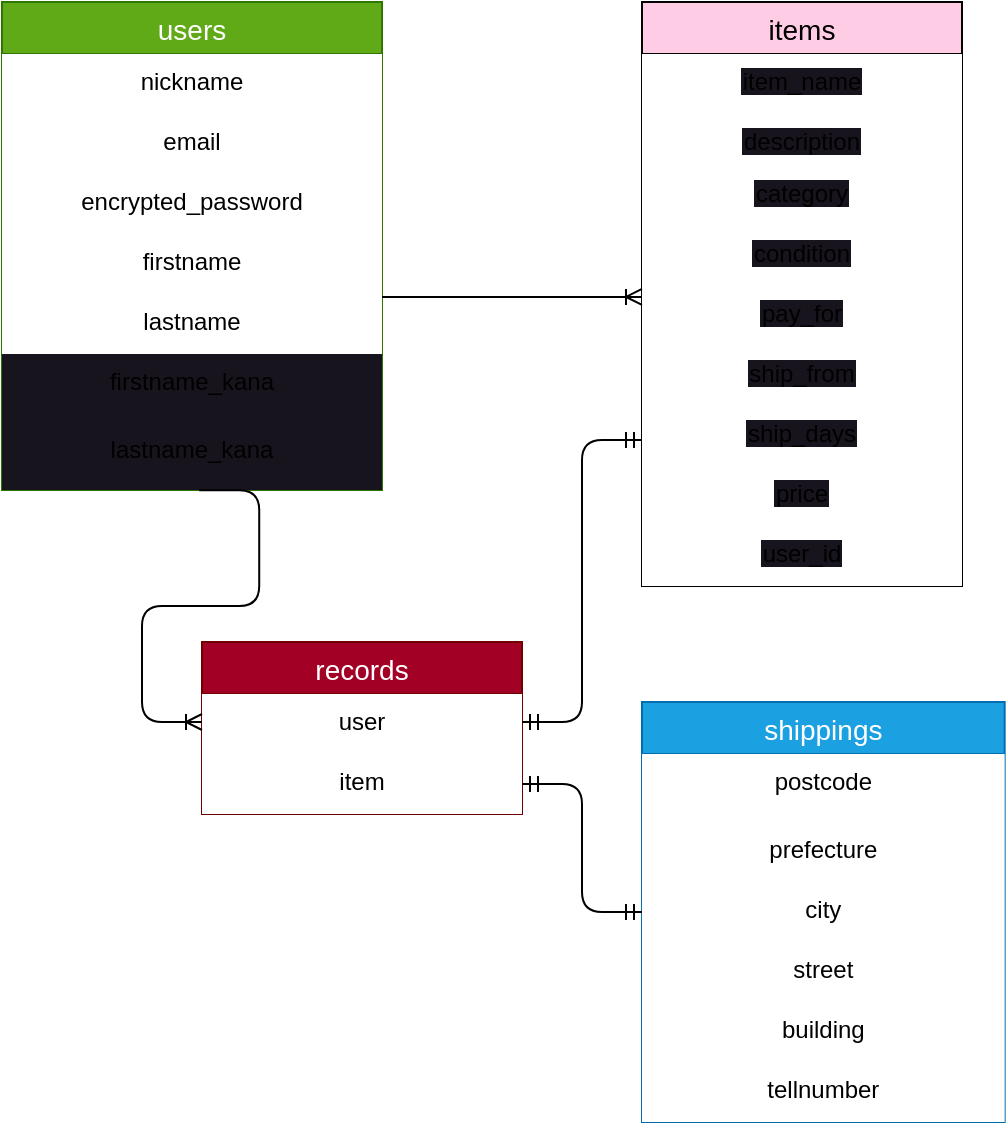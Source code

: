<mxfile>
    <diagram id="8EaM3i9IR-IBqu_0Z9_3" name="ページ1">
        <mxGraphModel dx="1142" dy="718" grid="1" gridSize="10" guides="1" tooltips="1" connect="1" arrows="1" fold="1" page="1" pageScale="1" pageWidth="827" pageHeight="1169" math="0" shadow="0">
            <root>
                <mxCell id="0"/>
                <mxCell id="1" parent="0"/>
                <mxCell id="2" value="users" style="swimlane;fontStyle=0;childLayout=stackLayout;horizontal=1;startSize=26;horizontalStack=0;resizeParent=1;resizeParentMax=0;resizeLast=0;collapsible=1;marginBottom=0;align=center;fontSize=14;fillColor=#60a917;fontColor=#ffffff;strokeColor=#2D7600;" vertex="1" parent="1">
                    <mxGeometry x="80" y="120" width="190" height="244" as="geometry"/>
                </mxCell>
                <mxCell id="3" value="nickname" style="text;strokeColor=none;fillColor=default;spacingLeft=4;spacingRight=4;overflow=hidden;rotatable=0;points=[[0,0.5],[1,0.5]];portConstraint=eastwest;fontSize=12;fillStyle=auto;align=center;" vertex="1" parent="2">
                    <mxGeometry y="26" width="190" height="30" as="geometry"/>
                </mxCell>
                <mxCell id="4" value="email" style="text;strokeColor=none;fillColor=default;spacingLeft=4;spacingRight=4;overflow=hidden;rotatable=0;points=[[0,0.5],[1,0.5]];portConstraint=eastwest;fontSize=12;align=center;" vertex="1" parent="2">
                    <mxGeometry y="56" width="190" height="30" as="geometry"/>
                </mxCell>
                <mxCell id="26" value="encrypted_password" style="text;strokeColor=none;fillColor=default;spacingLeft=4;spacingRight=4;overflow=hidden;rotatable=0;points=[[0,0.5],[1,0.5]];portConstraint=eastwest;fontSize=12;align=center;" vertex="1" parent="2">
                    <mxGeometry y="86" width="190" height="30" as="geometry"/>
                </mxCell>
                <mxCell id="25" value="firstname" style="text;strokeColor=none;fillColor=default;spacingLeft=4;spacingRight=4;overflow=hidden;rotatable=0;points=[[0,0.5],[1,0.5]];portConstraint=eastwest;fontSize=12;align=center;" vertex="1" parent="2">
                    <mxGeometry y="116" width="190" height="30" as="geometry"/>
                </mxCell>
                <mxCell id="24" value="lastname" style="text;strokeColor=none;fillColor=default;spacingLeft=4;spacingRight=4;overflow=hidden;rotatable=0;points=[[0,0.5],[1,0.5]];portConstraint=eastwest;fontSize=12;align=center;" vertex="1" parent="2">
                    <mxGeometry y="146" width="190" height="30" as="geometry"/>
                </mxCell>
                <mxCell id="5" value="firstname_kana" style="text;strokeColor=none;fillColor=#18141D;spacingLeft=4;spacingRight=4;overflow=hidden;rotatable=0;points=[[0,0.5],[1,0.5]];portConstraint=eastwest;fontSize=12;align=center;" vertex="1" parent="2">
                    <mxGeometry y="176" width="190" height="34" as="geometry"/>
                </mxCell>
                <mxCell id="27" value="lastname_kana" style="text;strokeColor=none;fillColor=#18141D;spacingLeft=4;spacingRight=4;overflow=hidden;rotatable=0;points=[[0,0.5],[1,0.5]];portConstraint=eastwest;fontSize=12;align=center;" vertex="1" parent="2">
                    <mxGeometry y="210" width="190" height="34" as="geometry"/>
                </mxCell>
                <mxCell id="6" value="items" style="swimlane;fontStyle=0;childLayout=stackLayout;horizontal=1;startSize=26;horizontalStack=0;resizeParent=1;resizeParentMax=0;resizeLast=0;collapsible=1;marginBottom=0;align=center;fontSize=14;labelBackgroundColor=none;fontColor=#000000;fillColor=#FFCCE6;" vertex="1" parent="1">
                    <mxGeometry x="400" y="120" width="160" height="292" as="geometry"/>
                </mxCell>
                <mxCell id="7" value="item_name" style="text;spacingLeft=4;spacingRight=4;overflow=hidden;rotatable=0;points=[[0,0.5],[1,0.5]];portConstraint=eastwest;fontSize=12;labelBackgroundColor=#18141D;fillColor=default;align=center;" vertex="1" parent="6">
                    <mxGeometry y="26" width="160" height="30" as="geometry"/>
                </mxCell>
                <mxCell id="8" value="description" style="text;spacingLeft=4;spacingRight=4;overflow=hidden;rotatable=0;points=[[0,0.5],[1,0.5]];portConstraint=eastwest;fontSize=12;labelBackgroundColor=#18141D;fillColor=default;align=center;" vertex="1" parent="6">
                    <mxGeometry y="56" width="160" height="26" as="geometry"/>
                </mxCell>
                <mxCell id="9" value="category" style="text;spacingLeft=4;spacingRight=4;overflow=hidden;rotatable=0;points=[[0,0.5],[1,0.5]];portConstraint=eastwest;fontSize=12;labelBackgroundColor=#18141D;fillColor=default;align=center;" vertex="1" parent="6">
                    <mxGeometry y="82" width="160" height="30" as="geometry"/>
                </mxCell>
                <mxCell id="32" value="condition" style="text;spacingLeft=4;spacingRight=4;overflow=hidden;rotatable=0;points=[[0,0.5],[1,0.5]];portConstraint=eastwest;fontSize=12;labelBackgroundColor=#18141D;fillColor=default;align=center;" vertex="1" parent="6">
                    <mxGeometry y="112" width="160" height="30" as="geometry"/>
                </mxCell>
                <mxCell id="31" value="pay_for" style="text;spacingLeft=4;spacingRight=4;overflow=hidden;rotatable=0;points=[[0,0.5],[1,0.5]];portConstraint=eastwest;fontSize=12;labelBackgroundColor=#18141D;fillColor=default;align=center;" vertex="1" parent="6">
                    <mxGeometry y="142" width="160" height="30" as="geometry"/>
                </mxCell>
                <mxCell id="30" value="ship_from" style="text;spacingLeft=4;spacingRight=4;overflow=hidden;rotatable=0;points=[[0,0.5],[1,0.5]];portConstraint=eastwest;fontSize=12;labelBackgroundColor=#18141D;fillColor=default;align=center;" vertex="1" parent="6">
                    <mxGeometry y="172" width="160" height="30" as="geometry"/>
                </mxCell>
                <mxCell id="29" value="ship_days" style="text;spacingLeft=4;spacingRight=4;overflow=hidden;rotatable=0;points=[[0,0.5],[1,0.5]];portConstraint=eastwest;fontSize=12;labelBackgroundColor=#18141D;fillColor=default;align=center;" vertex="1" parent="6">
                    <mxGeometry y="202" width="160" height="30" as="geometry"/>
                </mxCell>
                <mxCell id="36" value="price" style="text;spacingLeft=4;spacingRight=4;overflow=hidden;rotatable=0;points=[[0,0.5],[1,0.5]];portConstraint=eastwest;fontSize=12;labelBackgroundColor=#18141D;fillColor=default;align=center;" vertex="1" parent="6">
                    <mxGeometry y="232" width="160" height="30" as="geometry"/>
                </mxCell>
                <mxCell id="38" value="user_id" style="text;spacingLeft=4;spacingRight=4;overflow=hidden;rotatable=0;points=[[0,0.5],[1,0.5]];portConstraint=eastwest;fontSize=12;labelBackgroundColor=#18141D;fillColor=default;align=center;" vertex="1" parent="6">
                    <mxGeometry y="262" width="160" height="30" as="geometry"/>
                </mxCell>
                <mxCell id="10" value="shippings" style="swimlane;fontStyle=0;childLayout=stackLayout;horizontal=1;startSize=26;horizontalStack=0;resizeParent=1;resizeParentMax=0;resizeLast=0;collapsible=1;marginBottom=0;align=center;fontSize=14;labelBackgroundColor=none;fillColor=#1ba1e2;fontColor=#ffffff;strokeColor=#006EAF;" vertex="1" parent="1">
                    <mxGeometry x="400" y="470" width="181.33" height="210" as="geometry"/>
                </mxCell>
                <mxCell id="11" value="postcode" style="text;spacingLeft=4;spacingRight=4;overflow=hidden;rotatable=0;points=[[0,0.5],[1,0.5]];portConstraint=eastwest;fontSize=12;fillColor=default;align=center;" vertex="1" parent="10">
                    <mxGeometry y="26" width="181.33" height="34" as="geometry"/>
                </mxCell>
                <mxCell id="12" value="prefecture" style="text;spacingLeft=4;spacingRight=4;overflow=hidden;rotatable=0;points=[[0,0.5],[1,0.5]];portConstraint=eastwest;fontSize=12;fillColor=default;align=center;" vertex="1" parent="10">
                    <mxGeometry y="60" width="181.33" height="30" as="geometry"/>
                </mxCell>
                <mxCell id="13" value="city" style="text;spacingLeft=4;spacingRight=4;overflow=hidden;rotatable=0;points=[[0,0.5],[1,0.5]];portConstraint=eastwest;fontSize=12;fillColor=default;align=center;" vertex="1" parent="10">
                    <mxGeometry y="90" width="181.33" height="30" as="geometry"/>
                </mxCell>
                <mxCell id="35" value="street" style="text;spacingLeft=4;spacingRight=4;overflow=hidden;rotatable=0;points=[[0,0.5],[1,0.5]];portConstraint=eastwest;fontSize=12;fillColor=default;align=center;" vertex="1" parent="10">
                    <mxGeometry y="120" width="181.33" height="30" as="geometry"/>
                </mxCell>
                <mxCell id="34" value="building" style="text;spacingLeft=4;spacingRight=4;overflow=hidden;rotatable=0;points=[[0,0.5],[1,0.5]];portConstraint=eastwest;fontSize=12;fillColor=default;align=center;" vertex="1" parent="10">
                    <mxGeometry y="150" width="181.33" height="30" as="geometry"/>
                </mxCell>
                <mxCell id="33" value="tellnumber" style="text;spacingLeft=4;spacingRight=4;overflow=hidden;rotatable=0;points=[[0,0.5],[1,0.5]];portConstraint=eastwest;fontSize=12;fillColor=default;align=center;" vertex="1" parent="10">
                    <mxGeometry y="180" width="181.33" height="30" as="geometry"/>
                </mxCell>
                <mxCell id="15" value="records" style="swimlane;fontStyle=0;childLayout=stackLayout;horizontal=1;startSize=26;horizontalStack=0;resizeParent=1;resizeParentMax=0;resizeLast=0;collapsible=1;marginBottom=0;align=center;fontSize=14;fillColor=#a20025;fontColor=#ffffff;strokeColor=#6F0000;" vertex="1" parent="1">
                    <mxGeometry x="180" y="440" width="160" height="86" as="geometry"/>
                </mxCell>
                <mxCell id="17" value="user" style="text;strokeColor=none;fillColor=default;spacingLeft=4;spacingRight=4;overflow=hidden;rotatable=0;points=[[0,0.5],[1,0.5]];portConstraint=eastwest;fontSize=12;align=center;" vertex="1" parent="15">
                    <mxGeometry y="26" width="160" height="30" as="geometry"/>
                </mxCell>
                <mxCell id="18" value="item" style="text;strokeColor=none;fillColor=default;spacingLeft=4;spacingRight=4;overflow=hidden;rotatable=0;points=[[0,0.5],[1,0.5]];portConstraint=eastwest;fontSize=12;align=center;" vertex="1" parent="15">
                    <mxGeometry y="56" width="160" height="30" as="geometry"/>
                </mxCell>
                <mxCell id="40" value="" style="edgeStyle=entityRelationEdgeStyle;fontSize=12;html=1;endArrow=ERoneToMany;" edge="1" parent="1">
                    <mxGeometry width="100" height="100" relative="1" as="geometry">
                        <mxPoint x="270" y="267.47" as="sourcePoint"/>
                        <mxPoint x="400" y="267.47" as="targetPoint"/>
                    </mxGeometry>
                </mxCell>
                <mxCell id="46" value="" style="edgeStyle=entityRelationEdgeStyle;fontSize=12;html=1;endArrow=ERoneToMany;fontColor=#000000;exitX=0.519;exitY=1.003;exitDx=0;exitDy=0;exitPerimeter=0;" edge="1" parent="1" source="27">
                    <mxGeometry width="100" height="100" relative="1" as="geometry">
                        <mxPoint x="310" y="370" as="sourcePoint"/>
                        <mxPoint x="180" y="480" as="targetPoint"/>
                    </mxGeometry>
                </mxCell>
                <mxCell id="47" value="" style="edgeStyle=entityRelationEdgeStyle;fontSize=12;html=1;endArrow=ERmandOne;startArrow=ERmandOne;fontColor=#000000;entryX=0;entryY=0.75;entryDx=0;entryDy=0;" edge="1" parent="1" target="6">
                    <mxGeometry width="100" height="100" relative="1" as="geometry">
                        <mxPoint x="340" y="480" as="sourcePoint"/>
                        <mxPoint x="440" y="380" as="targetPoint"/>
                    </mxGeometry>
                </mxCell>
                <mxCell id="48" value="" style="edgeStyle=entityRelationEdgeStyle;fontSize=12;html=1;endArrow=ERmandOne;startArrow=ERmandOne;fontColor=#000000;exitX=0;exitY=0.5;exitDx=0;exitDy=0;" edge="1" parent="1" source="13" target="18">
                    <mxGeometry width="100" height="100" relative="1" as="geometry">
                        <mxPoint x="640" y="560" as="sourcePoint"/>
                        <mxPoint x="270" y="530" as="targetPoint"/>
                    </mxGeometry>
                </mxCell>
            </root>
        </mxGraphModel>
    </diagram>
</mxfile>